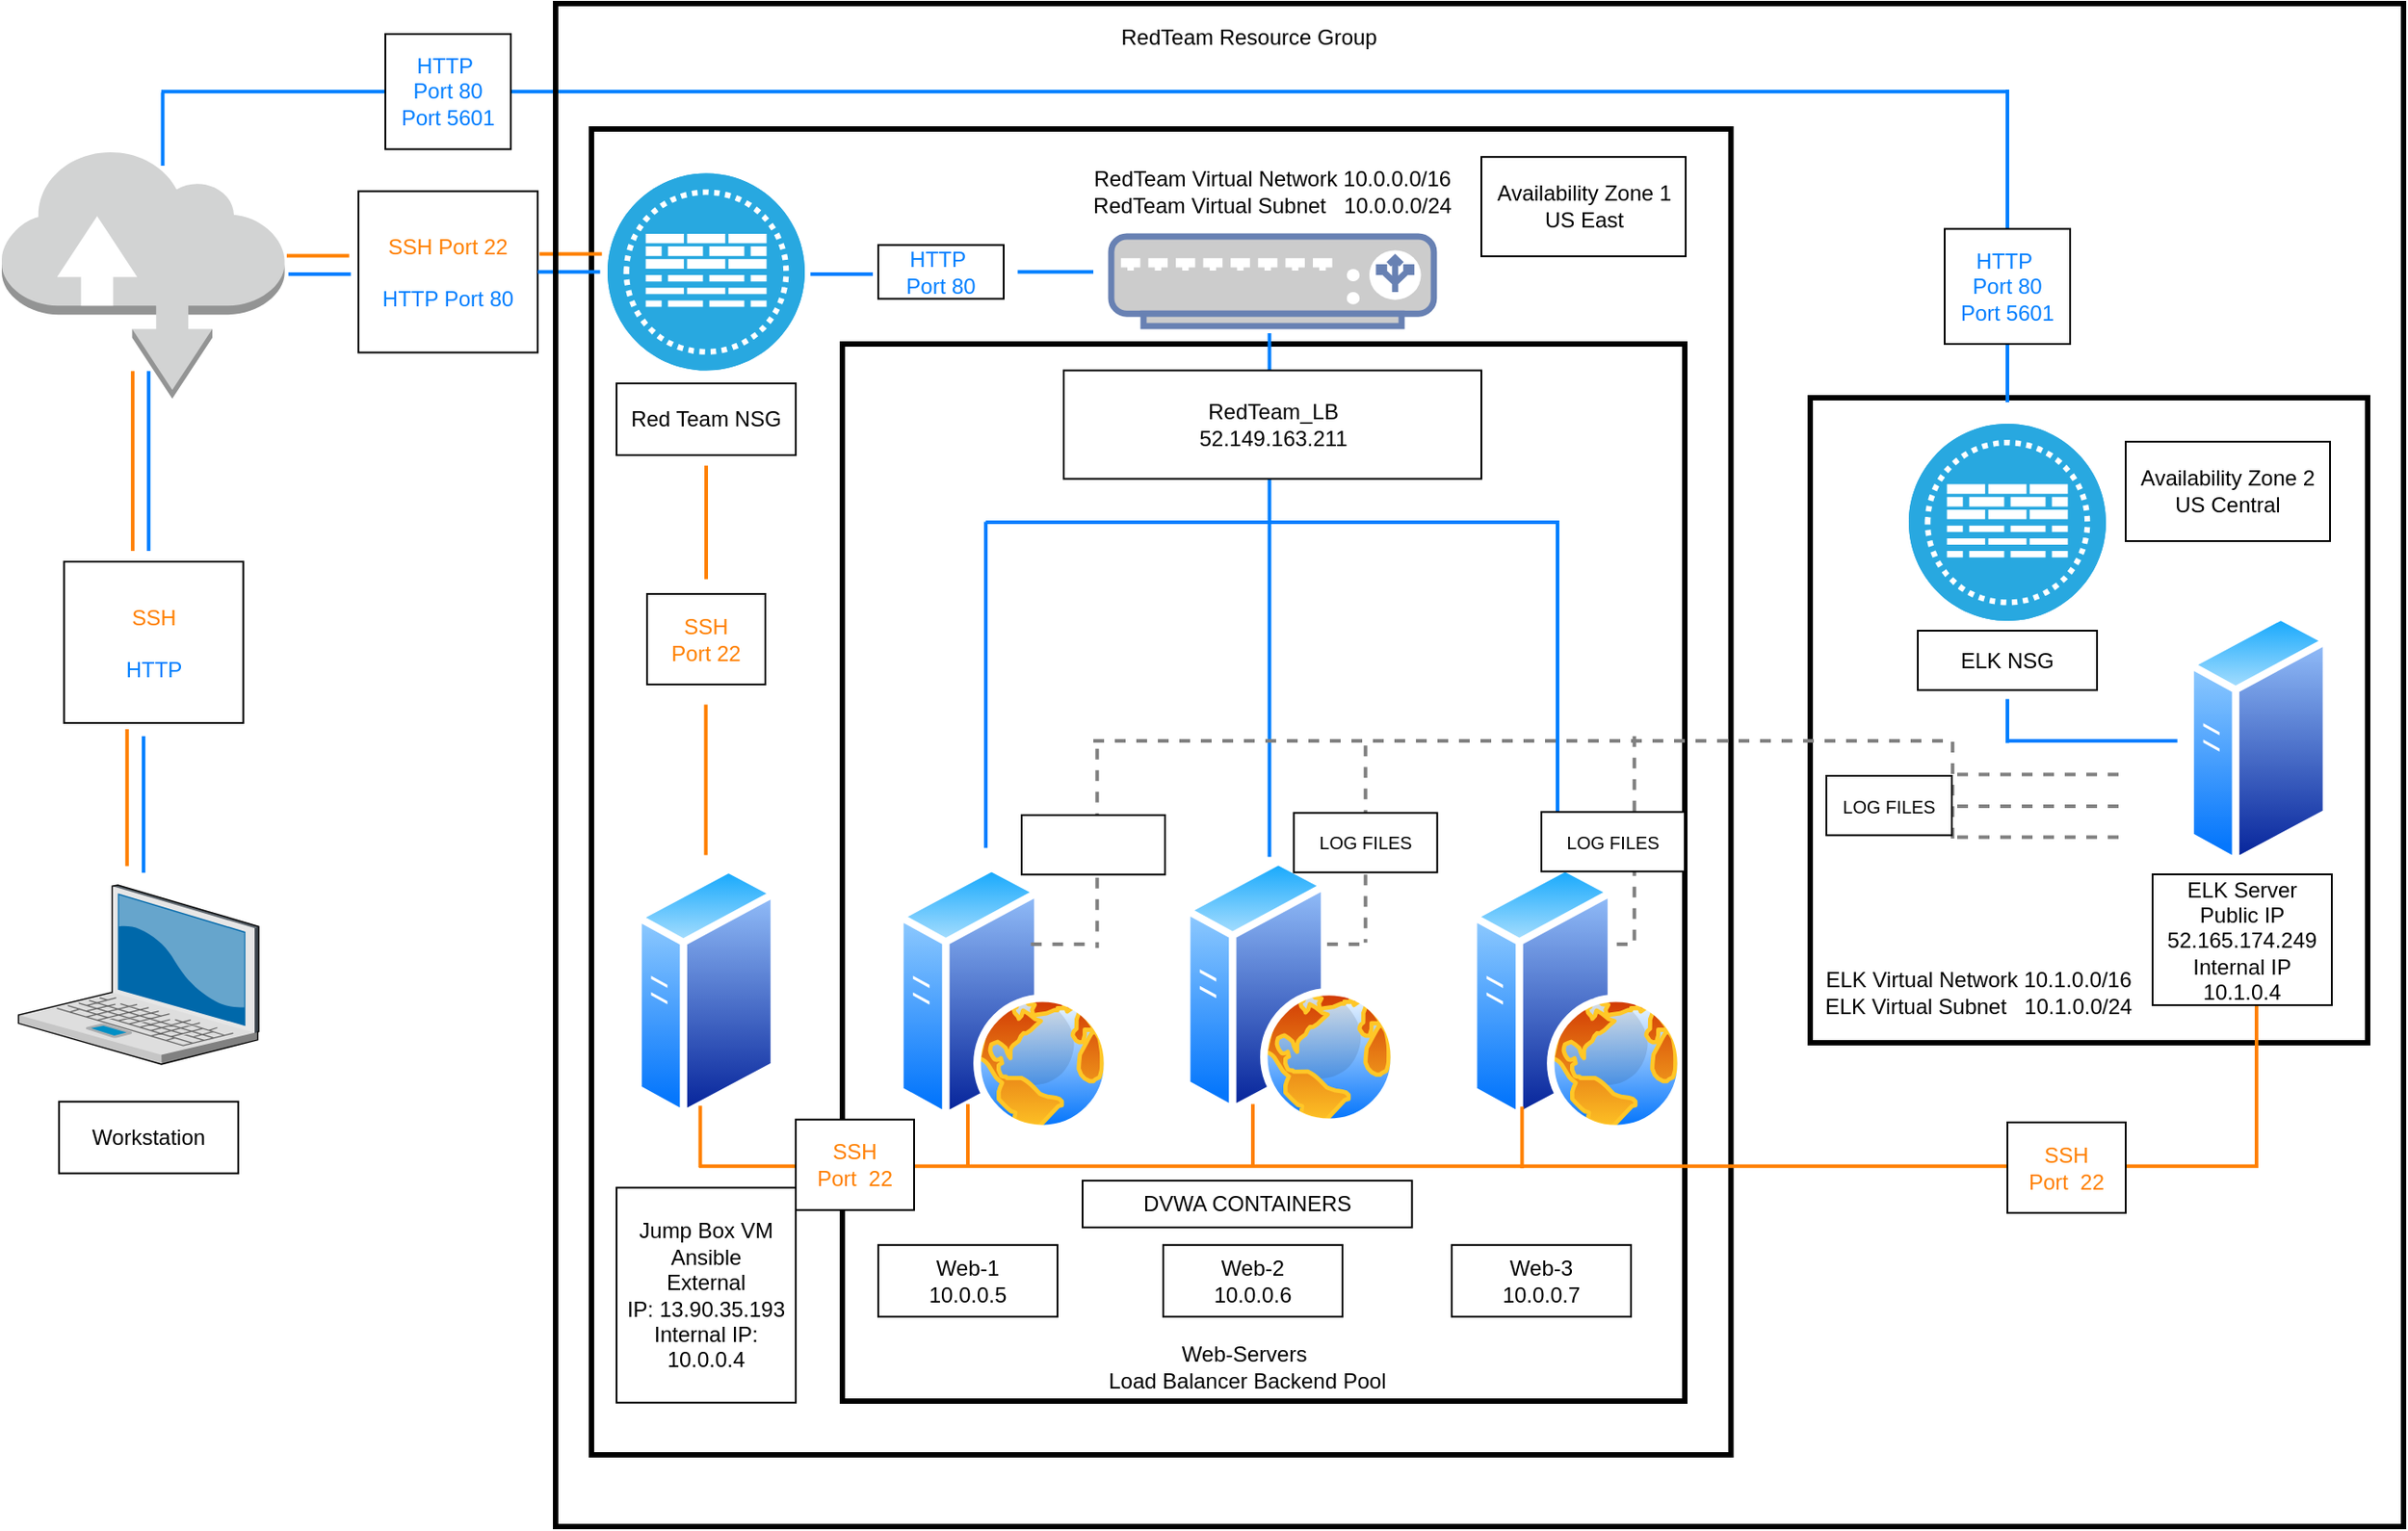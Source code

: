 <mxfile version="13.7.3" type="device"><diagram id="PmET29R2hRRbW-8vtMkO" name="Page-1"><mxGraphModel dx="1422" dy="822" grid="1" gridSize="10" guides="1" tooltips="1" connect="1" arrows="1" fold="1" page="1" pageScale="1" pageWidth="1700" pageHeight="1100" math="0" shadow="0"><root><mxCell id="0"/><mxCell id="1" parent="0"/><mxCell id="96cT4_sDCsjVzDDDUrkk-1" value="" style="verticalLabelPosition=bottom;aspect=fixed;html=1;verticalAlign=top;strokeColor=none;align=center;outlineConnect=0;shape=mxgraph.citrix.laptop_2;" parent="1" vertex="1"><mxGeometry x="169.29" y="643" width="134.1" height="100" as="geometry"/></mxCell><mxCell id="96cT4_sDCsjVzDDDUrkk-2" value="" style="outlineConnect=0;verticalLabelPosition=bottom;verticalAlign=top;align=center;html=1;shape=mxgraph.aws3.internet;fillColor=#D2D3D3;gradientColor=none;" parent="1" vertex="1"><mxGeometry x="160" y="232" width="157.8" height="139.5" as="geometry"/></mxCell><mxCell id="96cT4_sDCsjVzDDDUrkk-9" value="" style="aspect=fixed;perimeter=ellipsePerimeter;html=1;align=center;shadow=0;dashed=0;spacingTop=3;image;image=img/lib/active_directory/web_server.svg;" parent="1" vertex="1"><mxGeometry x="659" y="631" width="120" height="150" as="geometry"/></mxCell><mxCell id="96cT4_sDCsjVzDDDUrkk-12" value="" style="aspect=fixed;perimeter=ellipsePerimeter;html=1;align=center;shadow=0;dashed=0;spacingTop=3;image;image=img/lib/active_directory/generic_server.svg;" parent="1" vertex="1"><mxGeometry x="513" y="631" width="80" height="142.86" as="geometry"/></mxCell><mxCell id="96cT4_sDCsjVzDDDUrkk-14" value="" style="fontColor=#0066CC;verticalAlign=top;verticalLabelPosition=bottom;labelPosition=center;align=center;html=1;outlineConnect=0;fillColor=#CCCCCC;strokeColor=#6881B3;gradientColor=none;gradientDirection=north;strokeWidth=2;shape=mxgraph.networks.load_balancer;" parent="1" vertex="1"><mxGeometry x="779" y="281" width="180" height="50" as="geometry"/></mxCell><UserObject label="" link="https://umn.bootcampcontent.com/University-of-Minnesota-Boot-Camp/uofm-stp-cyber-pt-06-2020-u-c/tree/master/Unit%2013%20-%20Elk%20Stack%20Project/Day%203/Activities/Solved" id="96cT4_sDCsjVzDDDUrkk-15"><mxCell style="fillColor=#28A8E0;verticalLabelPosition=bottom;html=1;strokeColor=#ffffff;verticalAlign=top;align=center;points=[[0.145,0.145,0],[0.5,0,0],[0.855,0.145,0],[1,0.5,0],[0.855,0.855,0],[0.5,1,0],[0.145,0.855,0],[0,0.5,0]];pointerEvents=1;shape=mxgraph.cisco_safe.compositeIcon;bgIcon=ellipse;resIcon=mxgraph.cisco_safe.capability.virtual_firewall;" parent="1" vertex="1"><mxGeometry x="498" y="245.75" width="110" height="110" as="geometry"/></mxCell></UserObject><mxCell id="96cT4_sDCsjVzDDDUrkk-18" value="" style="aspect=fixed;perimeter=ellipsePerimeter;html=1;align=center;shadow=0;dashed=0;spacingTop=3;image;image=img/lib/active_directory/web_server.svg;" parent="1" vertex="1"><mxGeometry x="819" y="627.43" width="120" height="150" as="geometry"/></mxCell><mxCell id="96cT4_sDCsjVzDDDUrkk-19" value="" style="aspect=fixed;perimeter=ellipsePerimeter;html=1;align=center;shadow=0;dashed=0;spacingTop=3;image;image=img/lib/active_directory/web_server.svg;" parent="1" vertex="1"><mxGeometry x="979" y="631.0" width="120" height="150" as="geometry"/></mxCell><mxCell id="96cT4_sDCsjVzDDDUrkk-34" value="Workstation" style="whiteSpace=wrap;html=1;align=center;fillColor=none;" parent="1" vertex="1"><mxGeometry x="191.92" y="763.86" width="100" height="40" as="geometry"/></mxCell><mxCell id="96cT4_sDCsjVzDDDUrkk-36" value="Web-1&lt;br&gt;10.0.0.5" style="whiteSpace=wrap;html=1;align=center;fillColor=none;" parent="1" vertex="1"><mxGeometry x="649" y="843.86" width="100" height="40" as="geometry"/></mxCell><mxCell id="96cT4_sDCsjVzDDDUrkk-37" value="Web-2&lt;br&gt;10.0.0.6" style="whiteSpace=wrap;html=1;align=center;fillColor=none;" parent="1" vertex="1"><mxGeometry x="808" y="843.86" width="100" height="40" as="geometry"/></mxCell><mxCell id="96cT4_sDCsjVzDDDUrkk-38" value="Web-3&lt;br&gt;10.0.0.7" style="whiteSpace=wrap;html=1;align=center;fillColor=none;" parent="1" vertex="1"><mxGeometry x="969" y="843.86" width="100" height="40" as="geometry"/></mxCell><mxCell id="96cT4_sDCsjVzDDDUrkk-35" value="Jump Box VM&lt;br&gt;Ansible&lt;br&gt;External IP:&amp;nbsp;13.90.35.193&lt;br&gt;Internal IP: 10.0.0.4" style="whiteSpace=wrap;html=1;align=center;" parent="1" vertex="1"><mxGeometry x="503" y="811.86" width="100" height="120" as="geometry"/></mxCell><mxCell id="96cT4_sDCsjVzDDDUrkk-45" value="Red Team NSG" style="whiteSpace=wrap;html=1;align=center;" parent="1" vertex="1"><mxGeometry x="503" y="363" width="100" height="40" as="geometry"/></mxCell><mxCell id="96cT4_sDCsjVzDDDUrkk-47" value="&lt;font color=&quot;#ff8000&quot;&gt;SSH Port 22&lt;br&gt;&lt;/font&gt;&lt;br&gt;&lt;font color=&quot;#007fff&quot;&gt;HTTP Port 80&lt;/font&gt;" style="whiteSpace=wrap;html=1;align=center;fillColor=none;" parent="1" vertex="1"><mxGeometry x="359" y="255.75" width="100" height="90" as="geometry"/></mxCell><mxCell id="96cT4_sDCsjVzDDDUrkk-44" value="&lt;font color=&quot;#ff8000&quot;&gt;SSH&lt;br&gt;&lt;/font&gt;&lt;br&gt;&lt;font color=&quot;#007fff&quot;&gt;HTTP&lt;/font&gt;" style="whiteSpace=wrap;html=1;align=center;fillColor=none;" parent="1" vertex="1"><mxGeometry x="194.75" y="462.5" width="100" height="90" as="geometry"/></mxCell><mxCell id="96cT4_sDCsjVzDDDUrkk-53" value="&lt;font color=&quot;#ff8000&quot;&gt;SSH&lt;br&gt;Port 22&lt;/font&gt;" style="whiteSpace=wrap;html=1;align=center;" parent="1" vertex="1"><mxGeometry x="520" y="480.5" width="66" height="50.5" as="geometry"/></mxCell><mxCell id="96cT4_sDCsjVzDDDUrkk-49" value="&lt;font color=&quot;#007fff&quot;&gt;HTTP&amp;nbsp;&lt;br&gt;Port 80&lt;/font&gt;" style="whiteSpace=wrap;html=1;align=center;" parent="1" vertex="1"><mxGeometry x="649" y="285.75" width="70" height="30" as="geometry"/></mxCell><mxCell id="96cT4_sDCsjVzDDDUrkk-71" value="" style="verticalLabelPosition=bottom;verticalAlign=top;html=1;shape=mxgraph.basic.rect;fillColor2=none;strokeWidth=3;size=20;indent=5;fillColor=none;" parent="1" vertex="1"><mxGeometry x="629" y="341" width="470" height="590" as="geometry"/></mxCell><UserObject label="Web-Servers&amp;nbsp;&lt;br&gt;Load Balancer Backend Pool" placeholders="1" name="Variable" id="96cT4_sDCsjVzDDDUrkk-80"><mxCell style="text;html=1;strokeColor=none;fillColor=none;align=center;verticalAlign=middle;whiteSpace=wrap;overflow=hidden;dashed=1;" parent="1" vertex="1"><mxGeometry x="714.9" y="892.72" width="280" height="39.14" as="geometry"/></mxCell></UserObject><mxCell id="96cT4_sDCsjVzDDDUrkk-81" value="" style="verticalLabelPosition=bottom;verticalAlign=top;html=1;shape=mxgraph.basic.rect;fillColor2=none;strokeWidth=3;size=20;indent=5;fillColor=none;" parent="1" vertex="1"><mxGeometry x="489" y="221" width="635.75" height="740" as="geometry"/></mxCell><UserObject label="RedTeam Virtual Network 10.0.0.0/16&lt;br&gt;RedTeam Virtual Subnet&amp;nbsp; &amp;nbsp;10.0.0.0/24" placeholders="1" name="Variable" id="96cT4_sDCsjVzDDDUrkk-82"><mxCell style="text;html=1;strokeColor=none;fillColor=none;align=center;verticalAlign=middle;whiteSpace=wrap;overflow=hidden;dashed=1;" parent="1" vertex="1"><mxGeometry x="728.77" y="236.61" width="280" height="39.14" as="geometry"/></mxCell></UserObject><mxCell id="96cT4_sDCsjVzDDDUrkk-89" value="" style="line;strokeWidth=2;html=1;fillColor=#ffffff;strokeColor=#007FFF;" parent="1" vertex="1"><mxGeometry x="726.77" y="295.75" width="42.23" height="10" as="geometry"/></mxCell><mxCell id="96cT4_sDCsjVzDDDUrkk-90" value="" style="line;strokeWidth=2;html=1;fillColor=#ffffff;strokeColor=#007FFF;" parent="1" vertex="1"><mxGeometry x="611.18" y="297" width="34.82" height="10" as="geometry"/></mxCell><mxCell id="96cT4_sDCsjVzDDDUrkk-93" value="" style="line;strokeWidth=2;html=1;fillColor=#ffffff;strokeColor=#007FFF;" parent="1" vertex="1"><mxGeometry x="459.0" y="295.75" width="34.82" height="10" as="geometry"/></mxCell><mxCell id="96cT4_sDCsjVzDDDUrkk-94" value="" style="line;strokeWidth=2;html=1;fillColor=#ffffff;strokeColor=#007FFF;" parent="1" vertex="1"><mxGeometry x="319.92" y="297" width="34.82" height="10" as="geometry"/></mxCell><mxCell id="96cT4_sDCsjVzDDDUrkk-95" value="" style="line;strokeWidth=2;html=1;fillColor=#ffffff;rotation=90;strokeColor=#007FFF;" parent="1" vertex="1"><mxGeometry x="191.74" y="401.26" width="100.37" height="10" as="geometry"/></mxCell><mxCell id="96cT4_sDCsjVzDDDUrkk-97" value="" style="line;strokeWidth=2;html=1;fillColor=#ffffff;rotation=90;strokeColor=#FF8000;" parent="1" vertex="1"><mxGeometry x="521.29" y="435.56" width="63.41" height="10" as="geometry"/></mxCell><mxCell id="96cT4_sDCsjVzDDDUrkk-98" value="" style="line;strokeWidth=2;html=1;fillColor=#ffffff;rotation=90;strokeColor=#007FFF;" parent="1" vertex="1"><mxGeometry x="200.96" y="593.04" width="76.29" height="10" as="geometry"/></mxCell><mxCell id="96cT4_sDCsjVzDDDUrkk-99" value="" style="line;strokeWidth=2;html=1;fillColor=#ffffff;rotation=90;strokeColor=#FF8000;" parent="1" vertex="1"><mxGeometry x="510.81" y="579.19" width="84" height="10" as="geometry"/></mxCell><mxCell id="96cT4_sDCsjVzDDDUrkk-100" value="" style="line;strokeWidth=2;html=1;fillColor=#ffffff;rotation=90;strokeColor=#FF8000;" parent="1" vertex="1"><mxGeometry x="532.5" y="778.36" width="34.41" height="10" as="geometry"/></mxCell><mxCell id="96cT4_sDCsjVzDDDUrkk-101" value="" style="line;strokeWidth=2;html=1;fillColor=#ffffff;strokeColor=#FF8000;" parent="1" vertex="1"><mxGeometry x="549" y="794.86" width="870" height="10" as="geometry"/></mxCell><mxCell id="96cT4_sDCsjVzDDDUrkk-102" value="" style="line;strokeWidth=2;html=1;fillColor=#ffffff;rotation=90;strokeColor=#FF8000;" parent="1" vertex="1"><mxGeometry x="991" y="778.86" width="34.41" height="10" as="geometry"/></mxCell><mxCell id="96cT4_sDCsjVzDDDUrkk-103" value="" style="line;strokeWidth=2;html=1;fillColor=#ffffff;rotation=90;strokeColor=#FF8000;" parent="1" vertex="1"><mxGeometry x="681.8" y="777.43" width="34.41" height="10" as="geometry"/></mxCell><mxCell id="96cT4_sDCsjVzDDDUrkk-104" value="" style="line;strokeWidth=2;html=1;fillColor=#ffffff;rotation=90;strokeColor=#FF8000;" parent="1" vertex="1"><mxGeometry x="840.8" y="777.43" width="34.41" height="10" as="geometry"/></mxCell><mxCell id="96cT4_sDCsjVzDDDUrkk-105" value="&lt;font color=&quot;#ff8000&quot;&gt;SSH&lt;br&gt;Port&amp;nbsp; 22&lt;/font&gt;" style="whiteSpace=wrap;html=1;align=center;" parent="1" vertex="1"><mxGeometry x="603" y="773.86" width="66" height="50.5" as="geometry"/></mxCell><mxCell id="96cT4_sDCsjVzDDDUrkk-107" value="DVWA CONTAINERS" style="whiteSpace=wrap;html=1;align=center;" parent="1" vertex="1"><mxGeometry x="763" y="807.93" width="183.79" height="26.14" as="geometry"/></mxCell><mxCell id="96cT4_sDCsjVzDDDUrkk-108" value="" style="line;strokeWidth=2;html=1;fillColor=#ffffff;rotation=90;strokeColor=#007FFF;" parent="1" vertex="1"><mxGeometry x="721.16" y="476.11" width="292.23" height="10" as="geometry"/></mxCell><mxCell id="96cT4_sDCsjVzDDDUrkk-109" value="RedTeam_LB&lt;br&gt;&lt;span style=&quot;background-color: rgb(255 , 255 , 255)&quot;&gt;52.149.163.211&lt;/span&gt;" style="whiteSpace=wrap;html=1;align=center;" parent="1" vertex="1"><mxGeometry x="752.5" y="355.75" width="233" height="60.5" as="geometry"/></mxCell><mxCell id="96cT4_sDCsjVzDDDUrkk-110" value="" style="line;strokeWidth=2;html=1;fillColor=#ffffff;strokeColor=#007FFF;" parent="1" vertex="1"><mxGeometry x="709" y="435.56" width="320" height="10" as="geometry"/></mxCell><mxCell id="96cT4_sDCsjVzDDDUrkk-111" value="" style="line;strokeWidth=2;html=1;fillColor=#ffffff;rotation=90;strokeColor=#007FFF;" parent="1" vertex="1"><mxGeometry x="618" y="526.19" width="182" height="10" as="geometry"/></mxCell><mxCell id="96cT4_sDCsjVzDDDUrkk-112" value="" style="line;strokeWidth=2;html=1;fillColor=#ffffff;rotation=90;strokeColor=#007FFF;" parent="1" vertex="1"><mxGeometry x="934.25" y="529.25" width="187.5" height="10" as="geometry"/></mxCell><UserObject label="RedTeam Resource Group" placeholders="1" name="Variable" id="96cT4_sDCsjVzDDDUrkk-113"><mxCell style="text;html=1;strokeColor=none;fillColor=none;align=center;verticalAlign=middle;whiteSpace=wrap;overflow=hidden;dashed=1;" parent="1" vertex="1"><mxGeometry x="716.21" y="150" width="280" height="39.14" as="geometry"/></mxCell></UserObject><mxCell id="96cT4_sDCsjVzDDDUrkk-114" value="" style="verticalLabelPosition=bottom;verticalAlign=top;html=1;shape=mxgraph.basic.rect;fillColor2=none;strokeWidth=3;size=20;indent=5;fillColor=none;" parent="1" vertex="1"><mxGeometry x="1169" y="371" width="311" height="360" as="geometry"/></mxCell><mxCell id="y_E80-OFEdRdKsrNemOI-1" value="" style="line;strokeWidth=2;html=1;fillColor=#ffffff;rotation=90;strokeColor=#FF8000;" parent="1" vertex="1"><mxGeometry x="182.88" y="401.26" width="100.37" height="10" as="geometry"/></mxCell><mxCell id="y_E80-OFEdRdKsrNemOI-2" value="" style="line;strokeWidth=2;html=1;fillColor=#ffffff;rotation=90;strokeColor=#FF8000;" parent="1" vertex="1"><mxGeometry x="191.74" y="589.19" width="76.29" height="10" as="geometry"/></mxCell><mxCell id="y_E80-OFEdRdKsrNemOI-3" value="" style="line;strokeWidth=2;html=1;fillColor=#ffffff;strokeColor=#FF8000;" parent="1" vertex="1"><mxGeometry x="319.0" y="286.75" width="34.82" height="10" as="geometry"/></mxCell><mxCell id="y_E80-OFEdRdKsrNemOI-4" value="" style="line;strokeWidth=2;html=1;fillColor=#ffffff;strokeColor=#FF8000;" parent="1" vertex="1"><mxGeometry x="460.0" y="285.75" width="34.82" height="10" as="geometry"/></mxCell><UserObject label="" id="ybIRirtelwskqkZunRpI-1"><mxCell style="fillColor=#28A8E0;verticalLabelPosition=bottom;html=1;strokeColor=#ffffff;verticalAlign=top;align=center;points=[[0.145,0.145,0],[0.5,0,0],[0.855,0.145,0],[1,0.5,0],[0.855,0.855,0],[0.5,1,0],[0.145,0.855,0],[0,0.5,0]];pointerEvents=1;shape=mxgraph.cisco_safe.compositeIcon;bgIcon=ellipse;resIcon=mxgraph.cisco_safe.capability.virtual_firewall;" parent="1" vertex="1"><mxGeometry x="1224" y="385.56" width="110" height="110" as="geometry"/></mxCell></UserObject><mxCell id="ybIRirtelwskqkZunRpI-3" value="" style="aspect=fixed;perimeter=ellipsePerimeter;html=1;align=center;shadow=0;dashed=0;spacingTop=3;image;image=img/lib/active_directory/generic_server.svg;" parent="1" vertex="1"><mxGeometry x="1379" y="490" width="80" height="142.86" as="geometry"/></mxCell><mxCell id="ybIRirtelwskqkZunRpI-4" value="ELK NSG" style="whiteSpace=wrap;html=1;align=center;" parent="1" vertex="1"><mxGeometry x="1229" y="501" width="100" height="33.18" as="geometry"/></mxCell><mxCell id="ybIRirtelwskqkZunRpI-5" value="" style="line;strokeWidth=2;html=1;fillColor=#ffffff;strokeColor=#007FFF;" parent="1" vertex="1"><mxGeometry x="1279" y="557.5" width="94.82" height="10" as="geometry"/></mxCell><mxCell id="ybIRirtelwskqkZunRpI-8" value="" style="line;strokeWidth=2;html=1;fillColor=#ffffff;rotation=90;strokeColor=#FF8000;" parent="1" vertex="1"><mxGeometry x="1365.36" y="741.44" width="105.26" height="10" as="geometry"/></mxCell><mxCell id="ybIRirtelwskqkZunRpI-10" value="" style="line;strokeWidth=2;html=1;fillColor=#ffffff;rotation=90;strokeColor=#007FFF;" parent="1" vertex="1"><mxGeometry x="1266.73" y="546.45" width="24.54" height="10" as="geometry"/></mxCell><mxCell id="ybIRirtelwskqkZunRpI-11" value="" style="line;strokeWidth=2;html=1;fillColor=#ffffff;strokeColor=#007FFF;" parent="1" vertex="1"><mxGeometry x="249" y="195.14" width="1030" height="10" as="geometry"/></mxCell><mxCell id="ybIRirtelwskqkZunRpI-12" value="" style="line;strokeWidth=2;html=1;fillColor=#ffffff;rotation=90;strokeColor=#007FFF;" parent="1" vertex="1"><mxGeometry x="229.32" y="216.06" width="40.91" height="10" as="geometry"/></mxCell><mxCell id="ybIRirtelwskqkZunRpI-14" value="" style="line;strokeWidth=2;html=1;fillColor=#ffffff;rotation=90;strokeColor=#007FFF;" parent="1" vertex="1"><mxGeometry x="1191.73" y="281.27" width="174.54" height="10" as="geometry"/></mxCell><mxCell id="ybIRirtelwskqkZunRpI-15" value="&lt;font color=&quot;#ff8000&quot;&gt;SSH&lt;br&gt;Port&amp;nbsp; 22&lt;/font&gt;" style="whiteSpace=wrap;html=1;align=center;" parent="1" vertex="1"><mxGeometry x="1279" y="775.43" width="66" height="50.5" as="geometry"/></mxCell><mxCell id="ybIRirtelwskqkZunRpI-18" value="" style="line;strokeWidth=2;html=1;fillColor=#ffffff;rotation=90;dashed=1;strokeColor=#808080;" parent="1" vertex="1"><mxGeometry x="715.51" y="617.53" width="111.29" height="10" as="geometry"/></mxCell><mxCell id="ybIRirtelwskqkZunRpI-19" value="" style="line;strokeWidth=2;html=1;fillColor=#ffffff;rotation=90;dashed=1;strokeColor=#808080;" parent="1" vertex="1"><mxGeometry x="865.85" y="615.18" width="110" height="10" as="geometry"/></mxCell><mxCell id="ybIRirtelwskqkZunRpI-20" value="" style="line;strokeWidth=2;html=1;fillColor=#ffffff;rotation=90;dashed=1;strokeColor=#808080;" parent="1" vertex="1"><mxGeometry x="1011.46" y="614.29" width="118.79" height="10" as="geometry"/></mxCell><mxCell id="ybIRirtelwskqkZunRpI-21" value="" style="line;strokeWidth=2;html=1;fillColor=#ffffff;dashed=1;strokeColor=#808080;" parent="1" vertex="1"><mxGeometry x="769" y="557.5" width="480" height="10" as="geometry"/></mxCell><mxCell id="ybIRirtelwskqkZunRpI-22" value="" style="line;strokeWidth=2;html=1;fillColor=#ffffff;dashed=1;strokeColor=#808080;" parent="1" vertex="1"><mxGeometry x="734.18" y="671" width="34.82" height="10" as="geometry"/></mxCell><mxCell id="ybIRirtelwskqkZunRpI-23" value="" style="line;strokeWidth=2;html=1;fillColor=#ffffff;dashed=1;strokeColor=#808080;" parent="1" vertex="1"><mxGeometry x="899.43" y="671" width="19.57" height="10" as="geometry"/></mxCell><mxCell id="ybIRirtelwskqkZunRpI-24" value="" style="line;strokeWidth=2;html=1;fillColor=#ffffff;dashed=1;strokeColor=#808080;" parent="1" vertex="1"><mxGeometry x="1061.07" y="671" width="7.93" height="10" as="geometry"/></mxCell><mxCell id="ybIRirtelwskqkZunRpI-25" value="" style="line;strokeWidth=2;html=1;fillColor=#ffffff;rotation=90;dashed=1;strokeColor=#808080;" parent="1" vertex="1"><mxGeometry x="1218.4" y="588.04" width="60" height="10" as="geometry"/></mxCell><mxCell id="ybIRirtelwskqkZunRpI-26" value="" style="line;strokeWidth=2;html=1;fillColor=#ffffff;dashed=1;strokeColor=#808080;" parent="1" vertex="1"><mxGeometry x="1251" y="576.19" width="90" height="10" as="geometry"/></mxCell><mxCell id="ybIRirtelwskqkZunRpI-28" value="&lt;font color=&quot;#007fff&quot;&gt;HTTP&amp;nbsp;&lt;br&gt;Port 80&lt;br&gt;Port 5601&lt;br&gt;&lt;/font&gt;" style="whiteSpace=wrap;html=1;align=center;" parent="1" vertex="1"><mxGeometry x="1243.99" y="276.75" width="70" height="64.25" as="geometry"/></mxCell><mxCell id="ybIRirtelwskqkZunRpI-29" value="" style="line;strokeWidth=2;html=1;fillColor=#ffffff;dashed=1;strokeColor=#808080;" parent="1" vertex="1"><mxGeometry x="1251" y="594.04" width="90" height="10" as="geometry"/></mxCell><mxCell id="ybIRirtelwskqkZunRpI-30" value="" style="line;strokeWidth=2;html=1;fillColor=#ffffff;dashed=1;strokeColor=#808080;" parent="1" vertex="1"><mxGeometry x="1251" y="611.29" width="90" height="10" as="geometry"/></mxCell><UserObject label="ELK Virtual Network 10.1.0.0/16&lt;br&gt;ELK Virtual Subnet&amp;nbsp; &amp;nbsp;10.1.0.0/24" placeholders="1" name="Variable" id="ybIRirtelwskqkZunRpI-31"><mxCell style="text;html=1;strokeColor=none;fillColor=none;align=center;verticalAlign=middle;whiteSpace=wrap;overflow=hidden;dashed=1;" parent="1" vertex="1"><mxGeometry x="1173" y="683.43" width="180" height="39.14" as="geometry"/></mxCell></UserObject><mxCell id="ybIRirtelwskqkZunRpI-32" value="&lt;font style=&quot;font-size: 12px&quot;&gt;ELK Server&lt;br&gt;&lt;span style=&quot;background-color: rgb(255 , 255 , 255)&quot;&gt;Public IP&lt;br&gt;52.165.174.249&lt;/span&gt;&lt;br&gt;Internal IP&lt;br&gt;10.1.0.4&lt;/font&gt;" style="whiteSpace=wrap;html=1;align=center;" parent="1" vertex="1"><mxGeometry x="1360" y="637" width="100" height="73" as="geometry"/></mxCell><mxCell id="ybIRirtelwskqkZunRpI-33" value="" style="verticalLabelPosition=bottom;verticalAlign=top;html=1;shape=mxgraph.basic.rect;fillColor2=none;strokeWidth=3;size=20;indent=5;fillColor=none;" parent="1" vertex="1"><mxGeometry x="469" y="151" width="1031" height="850" as="geometry"/></mxCell><mxCell id="ybIRirtelwskqkZunRpI-34" value="LOG FILES" style="whiteSpace=wrap;html=1;align=center;fontSize=10;" parent="1" vertex="1"><mxGeometry x="1019" y="602.19" width="80" height="33.18" as="geometry"/></mxCell><mxCell id="ybIRirtelwskqkZunRpI-35" value="LOG FILES" style="whiteSpace=wrap;html=1;align=center;fontSize=10;" parent="1" vertex="1"><mxGeometry x="880.85" y="602.7" width="80" height="33.18" as="geometry"/></mxCell><mxCell id="ybIRirtelwskqkZunRpI-36" value="" style="whiteSpace=wrap;html=1;align=center;fontSize=10;" parent="1" vertex="1"><mxGeometry x="729" y="603.94" width="80" height="33.18" as="geometry"/></mxCell><mxCell id="ybIRirtelwskqkZunRpI-37" value="LOG FILES" style="whiteSpace=wrap;html=1;align=center;fontSize=10;" parent="1" vertex="1"><mxGeometry x="1178" y="582" width="70" height="33.18" as="geometry"/></mxCell><mxCell id="ybIRirtelwskqkZunRpI-39" value="&lt;font color=&quot;#007fff&quot;&gt;HTTP&amp;nbsp;&lt;br&gt;Port 80&lt;br&gt;Port 5601&lt;br&gt;&lt;/font&gt;" style="whiteSpace=wrap;html=1;align=center;" parent="1" vertex="1"><mxGeometry x="374" y="168.02" width="70" height="64.25" as="geometry"/></mxCell><mxCell id="UwBtgMOzOiD4lmz3diDI-2" value="Availability Zone 2&lt;br&gt;US Central" style="whiteSpace=wrap;html=1;align=center;fillColor=none;" parent="1" vertex="1"><mxGeometry x="1345" y="395.56" width="114" height="55.44" as="geometry"/></mxCell><mxCell id="UwBtgMOzOiD4lmz3diDI-3" value="Availability Zone 1&lt;br&gt;US East" style="whiteSpace=wrap;html=1;align=center;fillColor=none;" parent="1" vertex="1"><mxGeometry x="985.5" y="236.61" width="114" height="55.44" as="geometry"/></mxCell></root></mxGraphModel></diagram></mxfile>